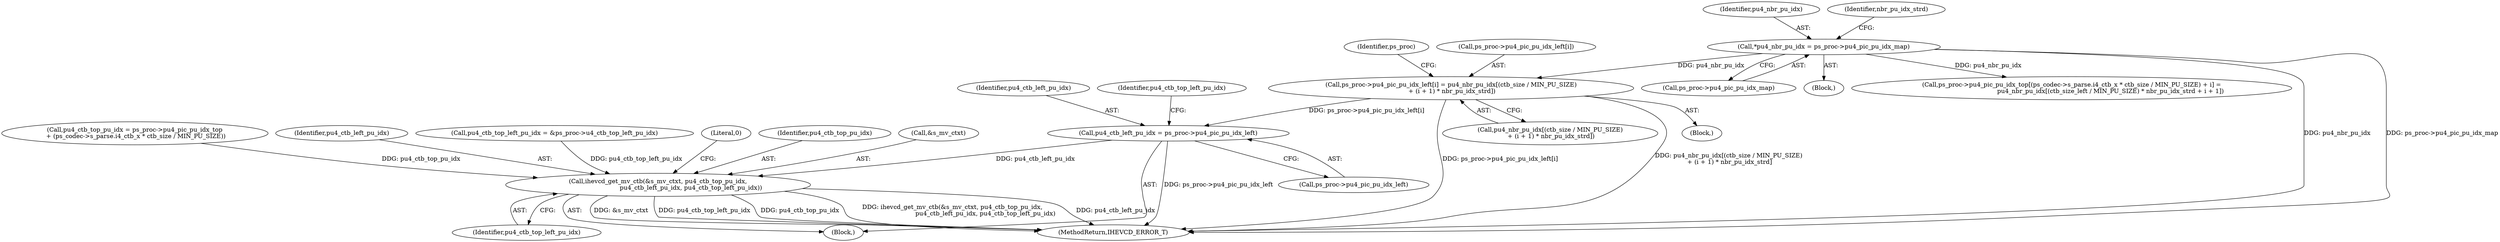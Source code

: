 digraph "0_Android_2b9fb0c2074d370a254b35e2489de2d94943578d@array" {
"1003402" [label="(Call,ps_proc->pu4_pic_pu_idx_left[i] = pu4_nbr_pu_idx[(ctb_size / MIN_PU_SIZE)\n + (i + 1) * nbr_pu_idx_strd])"];
"1003153" [label="(Call,*pu4_nbr_pu_idx = ps_proc->pu4_pic_pu_idx_map)"];
"1002955" [label="(Call,pu4_ctb_left_pu_idx = ps_proc->pu4_pic_pu_idx_left)"];
"1003081" [label="(Call,ihevcd_get_mv_ctb(&s_mv_ctxt, pu4_ctb_top_pu_idx,\n                                  pu4_ctb_left_pu_idx, pu4_ctb_top_left_pu_idx))"];
"1002956" [label="(Identifier,pu4_ctb_left_pu_idx)"];
"1002940" [label="(Call,pu4_ctb_top_pu_idx = ps_proc->pu4_pic_pu_idx_top\n + (ps_codec->s_parse.i4_ctb_x * ctb_size / MIN_PU_SIZE))"];
"1003085" [label="(Identifier,pu4_ctb_left_pu_idx)"];
"1003081" [label="(Call,ihevcd_get_mv_ctb(&s_mv_ctxt, pu4_ctb_top_pu_idx,\n                                  pu4_ctb_left_pu_idx, pu4_ctb_top_left_pu_idx))"];
"1003154" [label="(Identifier,pu4_nbr_pu_idx)"];
"1002960" [label="(Call,pu4_ctb_top_left_pu_idx = &ps_proc->u4_ctb_top_left_pu_idx)"];
"1003401" [label="(Block,)"];
"1003448" [label="(Literal,0)"];
"1003086" [label="(Identifier,pu4_ctb_top_left_pu_idx)"];
"1002861" [label="(Block,)"];
"1003155" [label="(Call,ps_proc->pu4_pic_pu_idx_map)"];
"1003084" [label="(Identifier,pu4_ctb_top_pu_idx)"];
"1003088" [label="(Block,)"];
"1003422" [label="(Identifier,ps_proc)"];
"1002955" [label="(Call,pu4_ctb_left_pu_idx = ps_proc->pu4_pic_pu_idx_left)"];
"1003408" [label="(Call,pu4_nbr_pu_idx[(ctb_size / MIN_PU_SIZE)\n + (i + 1) * nbr_pu_idx_strd])"];
"1004845" [label="(MethodReturn,IHEVCD_ERROR_T)"];
"1003402" [label="(Call,ps_proc->pu4_pic_pu_idx_left[i] = pu4_nbr_pu_idx[(ctb_size / MIN_PU_SIZE)\n + (i + 1) * nbr_pu_idx_strd])"];
"1002961" [label="(Identifier,pu4_ctb_top_left_pu_idx)"];
"1003082" [label="(Call,&s_mv_ctxt)"];
"1003403" [label="(Call,ps_proc->pu4_pic_pu_idx_left[i])"];
"1003160" [label="(Identifier,nbr_pu_idx_strd)"];
"1003419" [label="(Call,ps_proc->pu4_pic_pu_idx_top[(ps_codec->s_parse.i4_ctb_x * ctb_size / MIN_PU_SIZE) + i] =\n                                        pu4_nbr_pu_idx[(ctb_size_left / MIN_PU_SIZE) * nbr_pu_idx_strd + i + 1])"];
"1002957" [label="(Call,ps_proc->pu4_pic_pu_idx_left)"];
"1003153" [label="(Call,*pu4_nbr_pu_idx = ps_proc->pu4_pic_pu_idx_map)"];
"1003402" -> "1003401"  [label="AST: "];
"1003402" -> "1003408"  [label="CFG: "];
"1003403" -> "1003402"  [label="AST: "];
"1003408" -> "1003402"  [label="AST: "];
"1003422" -> "1003402"  [label="CFG: "];
"1003402" -> "1004845"  [label="DDG: pu4_nbr_pu_idx[(ctb_size / MIN_PU_SIZE)\n + (i + 1) * nbr_pu_idx_strd]"];
"1003402" -> "1004845"  [label="DDG: ps_proc->pu4_pic_pu_idx_left[i]"];
"1003402" -> "1002955"  [label="DDG: ps_proc->pu4_pic_pu_idx_left[i]"];
"1003153" -> "1003402"  [label="DDG: pu4_nbr_pu_idx"];
"1003153" -> "1003088"  [label="AST: "];
"1003153" -> "1003155"  [label="CFG: "];
"1003154" -> "1003153"  [label="AST: "];
"1003155" -> "1003153"  [label="AST: "];
"1003160" -> "1003153"  [label="CFG: "];
"1003153" -> "1004845"  [label="DDG: pu4_nbr_pu_idx"];
"1003153" -> "1004845"  [label="DDG: ps_proc->pu4_pic_pu_idx_map"];
"1003153" -> "1003419"  [label="DDG: pu4_nbr_pu_idx"];
"1002955" -> "1002861"  [label="AST: "];
"1002955" -> "1002957"  [label="CFG: "];
"1002956" -> "1002955"  [label="AST: "];
"1002957" -> "1002955"  [label="AST: "];
"1002961" -> "1002955"  [label="CFG: "];
"1002955" -> "1004845"  [label="DDG: ps_proc->pu4_pic_pu_idx_left"];
"1002955" -> "1003081"  [label="DDG: pu4_ctb_left_pu_idx"];
"1003081" -> "1002861"  [label="AST: "];
"1003081" -> "1003086"  [label="CFG: "];
"1003082" -> "1003081"  [label="AST: "];
"1003084" -> "1003081"  [label="AST: "];
"1003085" -> "1003081"  [label="AST: "];
"1003086" -> "1003081"  [label="AST: "];
"1003448" -> "1003081"  [label="CFG: "];
"1003081" -> "1004845"  [label="DDG: &s_mv_ctxt"];
"1003081" -> "1004845"  [label="DDG: pu4_ctb_top_left_pu_idx"];
"1003081" -> "1004845"  [label="DDG: pu4_ctb_top_pu_idx"];
"1003081" -> "1004845"  [label="DDG: ihevcd_get_mv_ctb(&s_mv_ctxt, pu4_ctb_top_pu_idx,\n                                  pu4_ctb_left_pu_idx, pu4_ctb_top_left_pu_idx)"];
"1003081" -> "1004845"  [label="DDG: pu4_ctb_left_pu_idx"];
"1002940" -> "1003081"  [label="DDG: pu4_ctb_top_pu_idx"];
"1002960" -> "1003081"  [label="DDG: pu4_ctb_top_left_pu_idx"];
}
